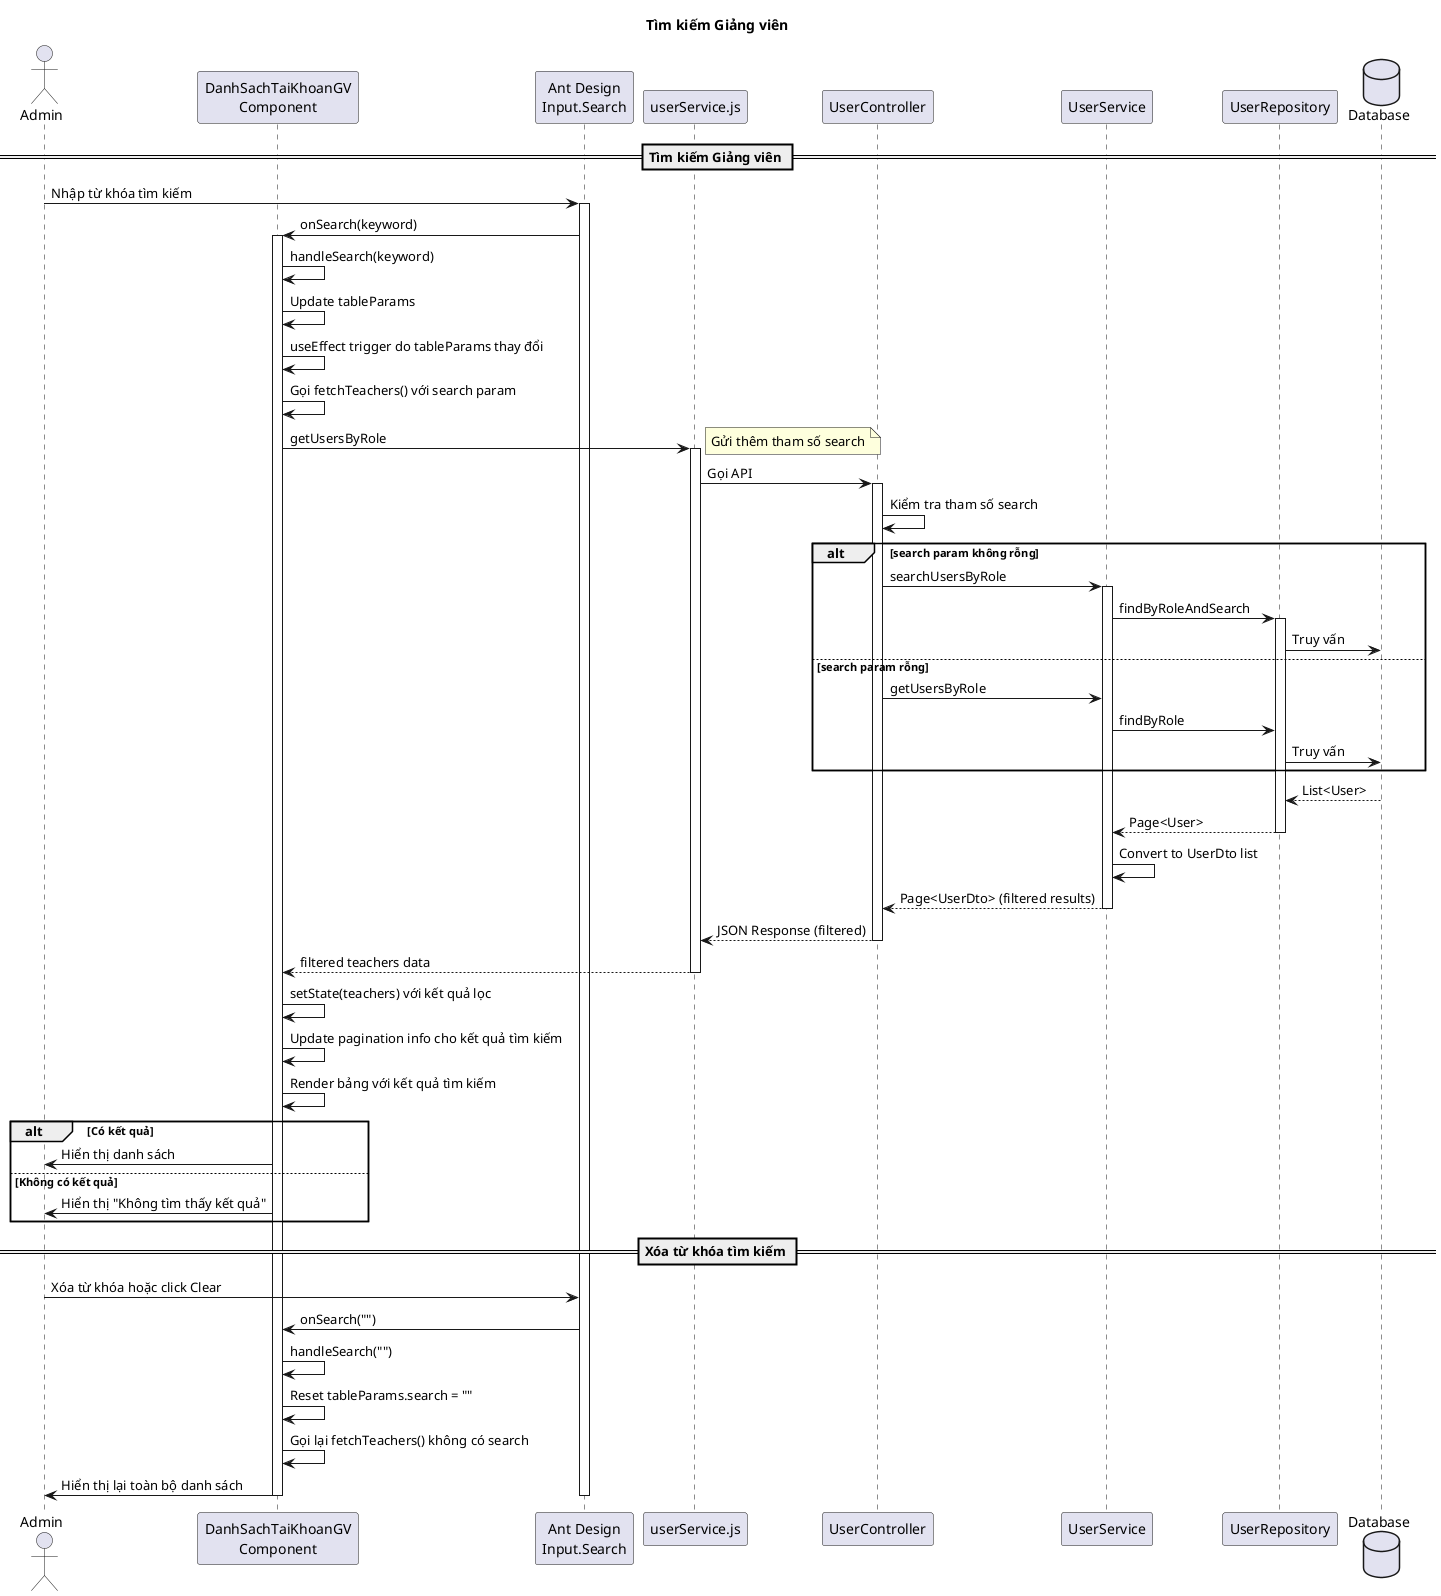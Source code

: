 @startuml
title Tìm kiếm Giảng viên

actor "Admin" as admin
participant "DanhSachTaiKhoanGV\nComponent" as frontend
participant "Ant Design\nInput.Search" as searchInput
participant "userService.js" as service
participant "UserController" as controller
participant "UserService" as userService
participant "UserRepository" as repository
database "Database" as db

== Tìm kiếm Giảng viên ==
admin -> searchInput: Nhập từ khóa tìm kiếm
activate searchInput
searchInput -> frontend: onSearch(keyword)
activate frontend
frontend -> frontend: handleSearch(keyword)
frontend -> frontend: Update tableParams
frontend -> frontend: useEffect trigger do tableParams thay đổi
frontend -> frontend: Gọi fetchTeachers() với search param

frontend -> service: getUsersByRole
note right: Gửi thêm tham số search
activate service
service -> controller: Gọi API
activate controller

controller -> controller: Kiểm tra tham số search
alt search param không rỗng
    controller -> userService: searchUsersByRole
    activate userService
    userService -> repository: findByRoleAndSearch
    activate repository
    repository -> db: Truy vấn

else search param rỗng
    controller -> userService: getUsersByRole
    userService -> repository: findByRole
    repository -> db: Truy vấn
end

db --> repository: List<User>
repository --> userService: Page<User>
deactivate repository

userService -> userService: Convert to UserDto list
userService --> controller: Page<UserDto> (filtered results)
deactivate userService

controller --> service: JSON Response (filtered)
deactivate controller

service --> frontend: filtered teachers data
deactivate service

frontend -> frontend: setState(teachers) với kết quả lọc
frontend -> frontend: Update pagination info cho kết quả tìm kiếm

frontend -> frontend: Render bảng với kết quả tìm kiếm
alt Có kết quả
    frontend -> admin: Hiển thị danh sách
else Không có kết quả
    frontend -> admin: Hiển thị "Không tìm thấy kết quả"
end

== Xóa từ khóa tìm kiếm ==
admin -> searchInput: Xóa từ khóa hoặc click Clear
searchInput -> frontend: onSearch("")
frontend -> frontend: handleSearch("")
frontend -> frontend: Reset tableParams.search = ""
frontend -> frontend: Gọi lại fetchTeachers() không có search
frontend -> admin: Hiển thị lại toàn bộ danh sách
deactivate searchInput
deactivate frontend

@enduml